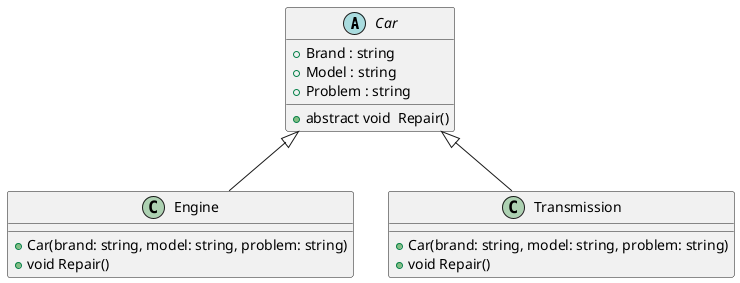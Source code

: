 @startuml

abstract class Car{
    + Brand : string
    + Model : string
    + Problem : string
    
    +abstract void  Repair()
}

class Engine {
 +Car(brand: string, model: string, problem: string)
 +void Repair()
}

class Transmission {
 +Car(brand: string, model: string, problem: string)
 +void Repair()
}

Car <|-- Engine
Car <|-- Transmission
@enduml